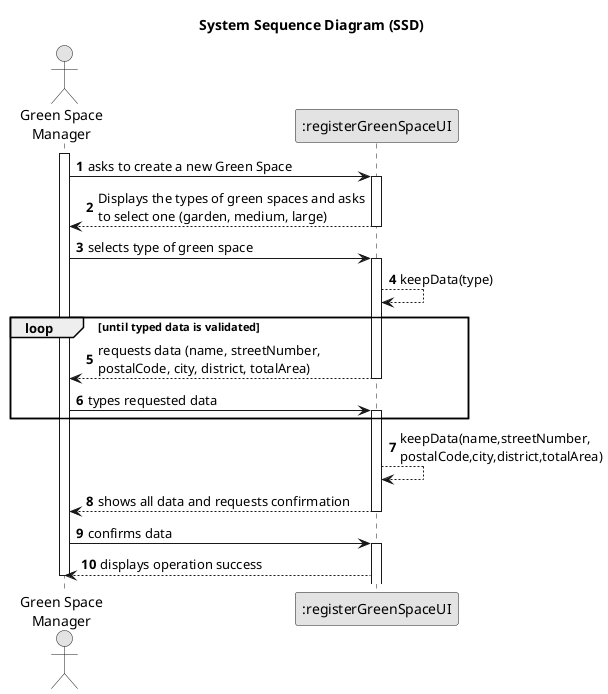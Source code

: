 @startuml
skinparam monochrome true
skinparam packageStyle rectangle
skinparam shadowing false

title System Sequence Diagram (SSD)

autonumber

actor "Green Space\nManager" as GSM
participant ":registerGreenSpaceUI" as UI

activate GSM

    GSM -> UI : asks to create a new Green Space
    activate UI

        UI --> GSM : Displays the types of green spaces and asks\nto select one (garden, medium, large)
    deactivate UI

    GSM -> UI : selects type of green space
    activate UI
        UI --> UI : keepData(type)
loop until typed data is validated
        UI --> GSM : requests data (name, streetNumber,\npostalCode, city, district, totalArea)
    deactivate UI

    GSM -> UI : types requested data
    activate UI
end loop
        UI --> UI : keepData(name,streetNumber,\npostalCode,city,district,totalArea)
        UI --> GSM : shows all data and requests confirmation
    deactivate UI

    GSM -> UI : confirms data
    activate UI

        UI --> GSM : displays operation success
    deactivate GSM

@enduml